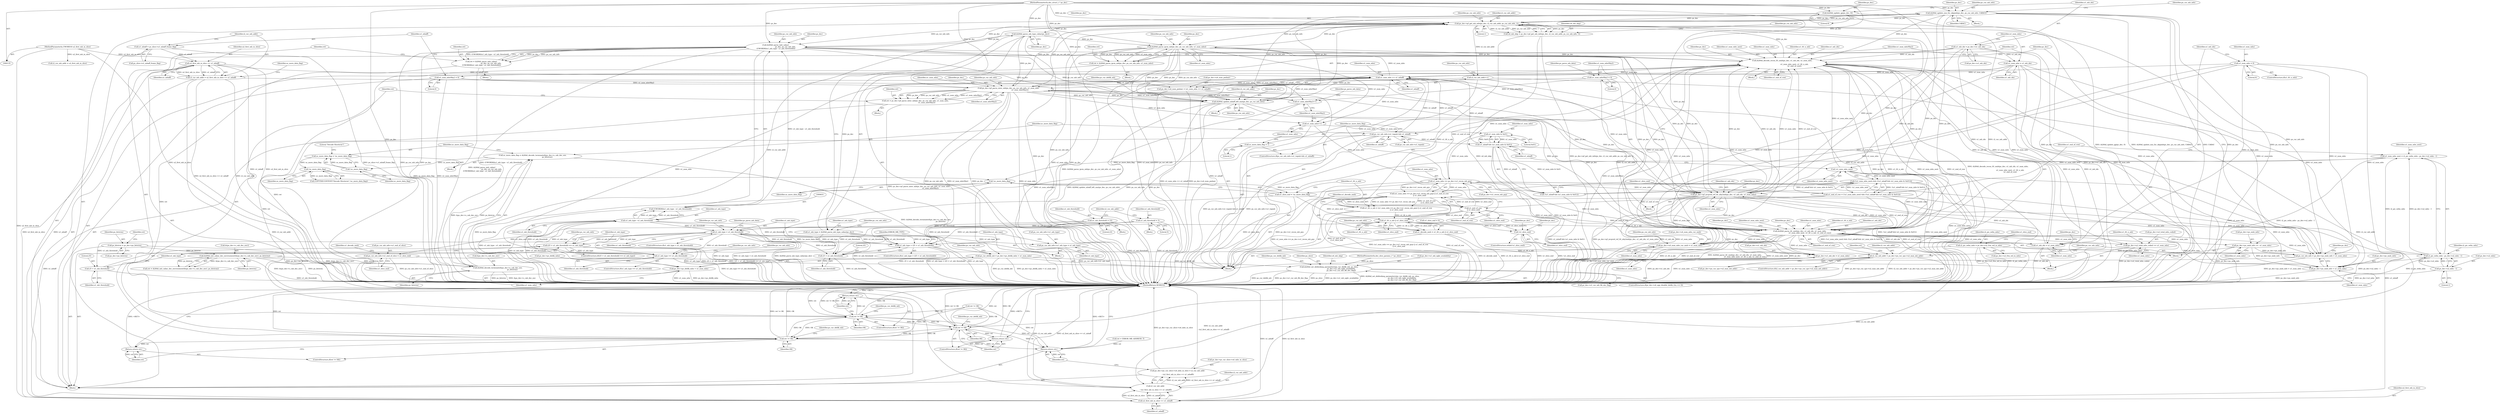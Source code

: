 digraph "0_Android_4a524d3a8ae9aa20c36430008e6bd429443f8f1d_2@API" {
"1000476" [label="(Call,ih264d_update_nnz_for_skipmb(ps_dec, ps_cur_mb_info, CABAC))"];
"1000367" [label="(Call,ps_dec->pf_get_mb_info(ps_dec, i2_cur_mb_addr, ps_cur_mb_info, 1))"];
"1000784" [label="(Call,ih264d_decode_recon_tfr_nmb(ps_dec, u1_mb_idx, u1_num_mbs,\n\n                                             u1_num_mbs_next, u1_tfr_n_mb,\n                                             u1_end_of_row))"];
"1000589" [label="(Call,ih264d_parse_ipcm_mb(ps_dec, ps_cur_mb_info, u1_num_mbs))"];
"1000503" [label="(Call,ih264d_parse_mb_type_cabac(ps_dec))"];
"1000136" [label="(MethodParameterIn,dec_struct_t * ps_dec)"];
"1000340" [label="(Call,u1_num_mbs >> u1_mbaff)"];
"1000238" [label="(Call,u1_num_mbs = u1_mb_idx)"];
"1000233" [label="(Call,u1_mb_idx = ps_dec->u1_mb_idx)"];
"1000742" [label="(Call,ps_dec->pf_mvpred_ref_tfr_nby2mb(ps_dec, u1_mb_idx, u1_num_mbs))"];
"1000627" [label="(Call,ih264d_parse_imb_cabac(\n                                    ps_dec, ps_cur_mb_info,\n (UWORD8)(u1_mb_type - u1_mb_threshold)))"];
"1000630" [label="(Call,(UWORD8)(u1_mb_type - u1_mb_threshold))"];
"1000632" [label="(Call,u1_mb_type - u1_mb_threshold)"];
"1000607" [label="(Call,u1_mb_type == u1_mb_threshold)"];
"1000574" [label="(Call,(25 + u1_mb_threshold) == u1_mb_type)"];
"1000519" [label="(Call,u1_mb_type < u1_mb_threshold)"];
"1000511" [label="(Call,u1_mb_type > (25 + u1_mb_threshold))"];
"1000501" [label="(Call,u1_mb_type = ih264d_parse_mb_type_cabac(ps_dec))"];
"1000217" [label="(Call,u1_mb_threshold = 23)"];
"1000203" [label="(Call,u1_mb_threshold = 5)"];
"1000476" [label="(Call,ih264d_update_nnz_for_skipmb(ps_dec, ps_cur_mb_info, CABAC))"];
"1000656" [label="(Call,ih264d_update_mbaff_left_nnz(ps_dec, ps_cur_mb_info))"];
"1000538" [label="(Call,ps_dec->pf_parse_inter_mb(ps_dec, ps_cur_mb_info, u1_num_mbs,\n                                          u1_num_mbsNby2))"];
"1000746" [label="(Call,u1_num_mbsNby2 = 0)"];
"1000241" [label="(Call,u1_num_mbsNby2 = 0)"];
"1000690" [label="(Call,u1_num_mbsNby2++)"];
"1000801" [label="(Call,u1_mb_idx = u1_num_mbs)"];
"1000798" [label="(Call,u1_num_mbs = 0)"];
"1000770" [label="(Call,ih264d_parse_tfr_nmb(ps_dec, u1_mb_idx, u1_num_mbs,\n                                     u1_num_mbs_next, u1_tfr_n_mb, u1_end_of_row))"];
"1000721" [label="(Call,u1_num_mbs == ps_dec->u1_recon_mb_grp)"];
"1000688" [label="(Call,u1_num_mbs++)"];
"1000711" [label="(Call,u1_num_mbs & 0x01)"];
"1000706" [label="(Call,!u1_num_mbs_next)"];
"1000694" [label="(Call,u1_num_mbs_next = i2_pic_wdin_mbs - ps_dec->u2_mbx - 1)"];
"1000696" [label="(Call,i2_pic_wdin_mbs - ps_dec->u2_mbx - 1)"];
"1000149" [label="(Call,i2_pic_wdin_mbs = ps_dec->u2_frm_wd_in_mbs)"];
"1000698" [label="(Call,ps_dec->u2_mbx - 1)"];
"1000731" [label="(Call,u1_tfr_n_mb || u1_slice_end)"];
"1000718" [label="(Call,u1_tfr_n_mb = (u1_num_mbs == ps_dec->u1_recon_mb_grp) || u1_end_of_row\n || u1_slice_end)"];
"1000720" [label="(Call,(u1_num_mbs == ps_dec->u1_recon_mb_grp) || u1_end_of_row\n || u1_slice_end)"];
"1000726" [label="(Call,u1_end_of_row\n || u1_slice_end)"];
"1000703" [label="(Call,u1_end_of_row = (!u1_num_mbs_next) && (!(u1_mbaff && (u1_num_mbs & 0x01))))"];
"1000705" [label="(Call,(!u1_num_mbs_next) && (!(u1_mbaff && (u1_num_mbs & 0x01))))"];
"1000708" [label="(Call,!(u1_mbaff && (u1_num_mbs & 0x01)))"];
"1000709" [label="(Call,u1_mbaff && (u1_num_mbs & 0x01))"];
"1000662" [label="(Call,ps_cur_mb_info->u1_topmb && u1_mbaff)"];
"1000714" [label="(Call,u1_slice_end = !uc_more_data_flag)"];
"1000716" [label="(Call,!uc_more_data_flag)"];
"1000667" [label="(Call,uc_more_data_flag = 1)"];
"1000686" [label="(Call,!uc_more_data_flag)"];
"1000680" [label="(Call,uc_more_data_flag = !uc_more_data_flag)"];
"1000682" [label="(Call,!uc_more_data_flag)"];
"1000672" [label="(Call,uc_more_data_flag = ih264d_decode_terminate(&ps_dec->s_cab_dec_env,\n                                                      ps_bitstrm))"];
"1000674" [label="(Call,ih264d_decode_terminate(&ps_dec->s_cab_dec_env,\n                                                      ps_bitstrm))"];
"1000276" [label="(Call,ih264d_init_cabac_dec_envirnoment(&(ps_dec->s_cab_dec_env), ps_bitstrm))"];
"1000178" [label="(Call,ps_bitstrm = ps_dec->ps_bitstrm)"];
"1000251" [label="(Call,u2_first_mb_in_slice << u1_mbaff)"];
"1000138" [label="(MethodParameterIn,UWORD16 u2_first_mb_in_slice)"];
"1000244" [label="(Call,u1_mbaff = ps_slice->u1_mbaff_frame_flag)"];
"1000230" [label="(Call,ih264d_update_qp(ps_dec, 0))"];
"1000307" [label="(Call,i2_cur_mb_addr > ps_dec->ps_cur_sps->u2_max_mb_addr)"];
"1000659" [label="(Call,i2_cur_mb_addr++)"];
"1000249" [label="(Call,i2_cur_mb_addr = u2_first_mb_in_slice << u1_mbaff)"];
"1000319" [label="(Call,ps_cur_mb_info = ps_dec->ps_nmb_info + u1_num_mbs)"];
"1000777" [label="(Call,ps_dec->ps_nmb_info +=  u1_num_mbs)"];
"1000365" [label="(Call,u4_mb_skip = ps_dec->pf_get_mb_info(ps_dec, i2_cur_mb_addr, ps_cur_mb_info, 1))"];
"1000321" [label="(Call,ps_dec->ps_nmb_info + u1_num_mbs)"];
"1000326" [label="(Call,ps_dec->u4_num_mbs_cur_nmb = u1_num_mbs)"];
"1000336" [label="(Call,ps_dec->u4_num_pmbair = (u1_num_mbs >> u1_mbaff))"];
"1000343" [label="(Call,ps_cur_deblk_mb = ps_dec->ps_deblk_mbn + u1_num_mbs)"];
"1000390" [label="(Call,ih264d_set_deblocking_parameters(ps_cur_deblk_mb, ps_slice,\n                                             ps_dec->u1_mb_ngbr_availablity,\n                                             ps_dec->u1_cur_mb_fld_dec_flag))"];
"1000345" [label="(Call,ps_dec->ps_deblk_mbn + u1_num_mbs)"];
"1000536" [label="(Call,ret = ps_dec->pf_parse_inter_mb(ps_dec, ps_cur_mb_info, u1_num_mbs,\n                                          u1_num_mbsNby2))"];
"1000544" [label="(Call,ret != OK)"];
"1000547" [label="(Return,return ret;)"];
"1000594" [label="(Call,ret != OK)"];
"1000597" [label="(Return,return ret;)"];
"1000636" [label="(Call,ret != OK)"];
"1000639" [label="(Return,return ret;)"];
"1000825" [label="(Return,return ret;)"];
"1000294" [label="(Call,!u1_slice_end)"];
"1000729" [label="(Call,u1_decode_nmb = u1_tfr_n_mb || u1_slice_end)"];
"1000734" [label="(Call,ps_cur_mb_info->u1_end_of_slice = u1_slice_end)"];
"1000791" [label="(Call,ps_dec->u2_total_mbs_coded += u1_num_mbs)"];
"1000804" [label="(Call,ps_dec->u1_mb_idx = u1_num_mbs)"];
"1000822" [label="(Call,u2_first_mb_in_slice << u1_mbaff)"];
"1000820" [label="(Call,i2_cur_mb_addr\n\n - (u2_first_mb_in_slice << u1_mbaff))"];
"1000814" [label="(Call,ps_dec->ps_cur_slice->u4_mbs_in_slice = i2_cur_mb_addr\n\n - (u2_first_mb_in_slice << u1_mbaff))"];
"1000587" [label="(Call,ret = ih264d_parse_ipcm_mb(ps_dec, ps_cur_mb_info, u1_num_mbs))"];
"1000505" [label="(Call,ps_cur_mb_info->u1_mb_type = u1_mb_type)"];
"1000513" [label="(Call,25 + u1_mb_threshold)"];
"1000625" [label="(Call,ret = ih264d_parse_imb_cabac(\n                                    ps_dec, ps_cur_mb_info,\n (UWORD8)(u1_mb_type - u1_mb_threshold)))"];
"1000575" [label="(Call,25 + u1_mb_threshold)"];
"1000779" [label="(Identifier,ps_dec)"];
"1000742" [label="(Call,ps_dec->pf_mvpred_ref_tfr_nby2mb(ps_dec, u1_mb_idx, u1_num_mbs))"];
"1000693" [label="(Identifier,ps_parse_mb_data)"];
"1000629" [label="(Identifier,ps_cur_mb_info)"];
"1000309" [label="(Call,ps_dec->ps_cur_sps->u2_max_mb_addr)"];
"1000681" [label="(Identifier,uc_more_data_flag)"];
"1000369" [label="(Identifier,i2_cur_mb_addr)"];
"1000255" [label="(Identifier,uc_more_data_flag)"];
"1000541" [label="(Identifier,u1_num_mbs)"];
"1000322" [label="(Call,ps_dec->ps_nmb_info)"];
"1000705" [label="(Call,(!u1_num_mbs_next) && (!(u1_mbaff && (u1_num_mbs & 0x01))))"];
"1000546" [label="(Identifier,OK)"];
"1000307" [label="(Call,i2_cur_mb_addr > ps_dec->ps_cur_sps->u2_max_mb_addr)"];
"1000277" [label="(Call,&(ps_dec->s_cab_dec_env))"];
"1000178" [label="(Call,ps_bitstrm = ps_dec->ps_bitstrm)"];
"1000246" [label="(Call,ps_slice->u1_mbaff_frame_flag)"];
"1000539" [label="(Identifier,ps_dec)"];
"1000346" [label="(Call,ps_dec->ps_deblk_mbn)"];
"1000697" [label="(Identifier,i2_pic_wdin_mbs)"];
"1000732" [label="(Identifier,u1_tfr_n_mb)"];
"1000595" [label="(Identifier,ret)"];
"1000728" [label="(Identifier,u1_slice_end)"];
"1000506" [label="(Call,ps_cur_mb_info->u1_mb_type)"];
"1000801" [label="(Call,u1_mb_idx = u1_num_mbs)"];
"1000156" [label="(Identifier,u1_slice_end)"];
"1000326" [label="(Call,ps_dec->u4_num_mbs_cur_nmb = u1_num_mbs)"];
"1000515" [label="(Identifier,u1_mb_threshold)"];
"1000806" [label="(Identifier,ps_dec)"];
"1000709" [label="(Call,u1_mbaff && (u1_num_mbs & 0x01))"];
"1000151" [label="(Call,ps_dec->u2_frm_wd_in_mbs)"];
"1000239" [label="(Identifier,u1_num_mbs)"];
"1000252" [label="(Identifier,u2_first_mb_in_slice)"];
"1000596" [label="(Identifier,OK)"];
"1000503" [label="(Call,ih264d_parse_mb_type_cabac(ps_dec))"];
"1000745" [label="(Identifier,u1_num_mbs)"];
"1000740" [label="(Identifier,u1_decode_nmb)"];
"1000711" [label="(Call,u1_num_mbs & 0x01)"];
"1000371" [label="(Literal,1)"];
"1000583" [label="(Identifier,ps_cur_mb_info)"];
"1000217" [label="(Call,u1_mb_threshold = 23)"];
"1000689" [label="(Identifier,u1_num_mbs)"];
"1000511" [label="(Call,u1_mb_type > (25 + u1_mb_threshold))"];
"1000702" [label="(Literal,1)"];
"1000139" [label="(Block,)"];
"1000343" [label="(Call,ps_cur_deblk_mb = ps_dec->ps_deblk_mbn + u1_num_mbs)"];
"1000714" [label="(Call,u1_slice_end = !uc_more_data_flag)"];
"1000368" [label="(Identifier,ps_dec)"];
"1000306" [label="(ControlStructure,if(i2_cur_mb_addr > ps_dec->ps_cur_sps->u2_max_mb_addr))"];
"1000774" [label="(Identifier,u1_num_mbs_next)"];
"1000367" [label="(Call,ps_dec->pf_get_mb_info(ps_dec, i2_cur_mb_addr, ps_cur_mb_info, 1))"];
"1000726" [label="(Call,u1_end_of_row\n || u1_slice_end)"];
"1000220" [label="(Call,i2_cur_mb_addr = u2_first_mb_in_slice)"];
"1000576" [label="(Literal,25)"];
"1000341" [label="(Identifier,u1_num_mbs)"];
"1000625" [label="(Call,ret = ih264d_parse_imb_cabac(\n                                    ps_dec, ps_cur_mb_info,\n (UWORD8)(u1_mb_type - u1_mb_threshold)))"];
"1000655" [label="(Block,)"];
"1000274" [label="(Call,ret = ih264d_init_cabac_dec_envirnoment(&(ps_dec->s_cab_dec_env), ps_bitstrm))"];
"1000746" [label="(Call,u1_num_mbsNby2 = 0)"];
"1000296" [label="(Block,)"];
"1000336" [label="(Call,ps_dec->u4_num_pmbair = (u1_num_mbs >> u1_mbaff))"];
"1000243" [label="(Literal,0)"];
"1000249" [label="(Call,i2_cur_mb_addr = u2_first_mb_in_slice << u1_mbaff)"];
"1000778" [label="(Call,ps_dec->ps_nmb_info)"];
"1000707" [label="(Identifier,u1_num_mbs_next)"];
"1000391" [label="(Identifier,ps_cur_deblk_mb)"];
"1000392" [label="(Identifier,ps_slice)"];
"1000295" [label="(Identifier,u1_slice_end)"];
"1000723" [label="(Call,ps_dec->u1_recon_mb_grp)"];
"1000710" [label="(Identifier,u1_mbaff)"];
"1000735" [label="(Call,ps_cur_mb_info->u1_end_of_slice)"];
"1000636" [label="(Call,ret != OK)"];
"1000685" [label="(Literal,\"Decode Sliceterm\")"];
"1000512" [label="(Identifier,u1_mb_type)"];
"1000632" [label="(Call,u1_mb_type - u1_mb_threshold)"];
"1000400" [label="(Identifier,u4_mb_skip)"];
"1000526" [label="(Identifier,ps_cur_mb_info)"];
"1000384" [label="(ControlStructure,if(ps_dec->u4_app_disable_deblk_frm == 0))"];
"1000718" [label="(Call,u1_tfr_n_mb = (u1_num_mbs == ps_dec->u1_recon_mb_grp) || u1_end_of_row\n || u1_slice_end)"];
"1000785" [label="(Identifier,ps_dec)"];
"1000483" [label="(Identifier,ps_cur_mb_info)"];
"1000477" [label="(Identifier,ps_dec)"];
"1000628" [label="(Identifier,ps_dec)"];
"1000748" [label="(Literal,0)"];
"1000281" [label="(Identifier,ps_bitstrm)"];
"1000666" [label="(Identifier,u1_mbaff)"];
"1000522" [label="(Block,)"];
"1000657" [label="(Identifier,ps_dec)"];
"1000706" [label="(Call,!u1_num_mbs_next)"];
"1000771" [label="(Identifier,ps_dec)"];
"1000240" [label="(Identifier,u1_mb_idx)"];
"1000664" [label="(Identifier,ps_cur_mb_info)"];
"1000478" [label="(Identifier,ps_cur_mb_info)"];
"1000235" [label="(Call,ps_dec->u1_mb_idx)"];
"1000316" [label="(Identifier,ret)"];
"1000518" [label="(ControlStructure,if(u1_mb_type < u1_mb_threshold))"];
"1000536" [label="(Call,ret = ps_dec->pf_parse_inter_mb(ps_dec, ps_cur_mb_info, u1_num_mbs,\n                                          u1_num_mbsNby2))"];
"1000598" [label="(Identifier,ret)"];
"1000694" [label="(Call,u1_num_mbs_next = i2_pic_wdin_mbs - ps_dec->u2_mbx - 1)"];
"1000579" [label="(Block,)"];
"1000519" [label="(Call,u1_mb_type < u1_mb_threshold)"];
"1000231" [label="(Identifier,ps_dec)"];
"1000597" [label="(Return,return ret;)"];
"1000502" [label="(Identifier,u1_mb_type)"];
"1000547" [label="(Return,return ret;)"];
"1000520" [label="(Identifier,u1_mb_type)"];
"1000783" [label="(Block,)"];
"1000137" [label="(MethodParameterIn,dec_slice_params_t * ps_slice)"];
"1000230" [label="(Call,ih264d_update_qp(ps_dec, 0))"];
"1000729" [label="(Call,u1_decode_nmb = u1_tfr_n_mb || u1_slice_end)"];
"1000390" [label="(Call,ih264d_set_deblocking_parameters(ps_cur_deblk_mb, ps_slice,\n                                             ps_dec->u1_mb_ngbr_availablity,\n                                             ps_dec->u1_cur_mb_fld_dec_flag))"];
"1000587" [label="(Call,ret = ih264d_parse_ipcm_mb(ps_dec, ps_cur_mb_info, u1_num_mbs))"];
"1000396" [label="(Call,ps_dec->u1_cur_mb_fld_dec_flag)"];
"1000784" [label="(Call,ih264d_decode_recon_tfr_nmb(ps_dec, u1_mb_idx, u1_num_mbs,\n\n                                             u1_num_mbs_next, u1_tfr_n_mb,\n                                             u1_end_of_row))"];
"1000393" [label="(Call,ps_dec->u1_mb_ngbr_availablity)"];
"1000821" [label="(Identifier,i2_cur_mb_addr)"];
"1000366" [label="(Identifier,u4_mb_skip)"];
"1000811" [label="(Identifier,ps_dec)"];
"1000588" [label="(Identifier,ret)"];
"1000613" [label="(Identifier,ps_cur_mb_info)"];
"1000690" [label="(Call,u1_num_mbsNby2++)"];
"1000769" [label="(Block,)"];
"1000696" [label="(Call,i2_pic_wdin_mbs - ps_dec->u2_mbx - 1)"];
"1000276" [label="(Call,ih264d_init_cabac_dec_envirnoment(&(ps_dec->s_cab_dec_env), ps_bitstrm))"];
"1000699" [label="(Call,ps_dec->u2_mbx)"];
"1000716" [label="(Call,!uc_more_data_flag)"];
"1000764" [label="(Block,)"];
"1000773" [label="(Identifier,u1_num_mbs)"];
"1000777" [label="(Call,ps_dec->ps_nmb_info +=  u1_num_mbs)"];
"1000573" [label="(ControlStructure,if((25 + u1_mb_threshold) == u1_mb_type))"];
"1000796" [label="(ControlStructure,if(u1_tfr_n_mb))"];
"1000344" [label="(Identifier,ps_cur_deblk_mb)"];
"1000479" [label="(Identifier,CABAC)"];
"1000589" [label="(Call,ih264d_parse_ipcm_mb(ps_dec, ps_cur_mb_info, u1_num_mbs))"];
"1000736" [label="(Identifier,ps_cur_mb_info)"];
"1000814" [label="(Call,ps_dec->ps_cur_slice->u4_mbs_in_slice = i2_cur_mb_addr\n\n - (u2_first_mb_in_slice << u1_mbaff))"];
"1000808" [label="(Identifier,u1_num_mbs)"];
"1000501" [label="(Call,u1_mb_type = ih264d_parse_mb_type_cabac(ps_dec))"];
"1000577" [label="(Identifier,u1_mb_threshold)"];
"1000315" [label="(Call,ret = ERROR_MB_ADDRESS_T)"];
"1000218" [label="(Identifier,u1_mb_threshold)"];
"1000731" [label="(Call,u1_tfr_n_mb || u1_slice_end)"];
"1000791" [label="(Call,ps_dec->u2_total_mbs_coded += u1_num_mbs)"];
"1000221" [label="(Identifier,i2_cur_mb_addr)"];
"1000826" [label="(Identifier,ret)"];
"1000185" [label="(Identifier,ret)"];
"1000805" [label="(Call,ps_dec->u1_mb_idx)"];
"1000658" [label="(Identifier,ps_cur_mb_info)"];
"1000708" [label="(Call,!(u1_mbaff && (u1_num_mbs & 0x01)))"];
"1000691" [label="(Identifier,u1_num_mbsNby2)"];
"1000630" [label="(Call,(UWORD8)(u1_mb_type - u1_mb_threshold))"];
"1000790" [label="(Identifier,u1_end_of_row)"];
"1000803" [label="(Identifier,u1_num_mbs)"];
"1000820" [label="(Call,i2_cur_mb_addr\n\n - (u2_first_mb_in_slice << u1_mbaff))"];
"1000548" [label="(Identifier,ret)"];
"1000638" [label="(Identifier,OK)"];
"1000733" [label="(Identifier,u1_slice_end)"];
"1000544" [label="(Call,ret != OK)"];
"1000500" [label="(Block,)"];
"1000668" [label="(Identifier,uc_more_data_flag)"];
"1000205" [label="(Literal,5)"];
"1000193" [label="(Block,)"];
"1000593" [label="(ControlStructure,if(ret != OK))"];
"1000637" [label="(Identifier,ret)"];
"1000591" [label="(Identifier,ps_cur_mb_info)"];
"1000639" [label="(Return,return ret;)"];
"1000574" [label="(Call,(25 + u1_mb_threshold) == u1_mb_type)"];
"1000319" [label="(Call,ps_cur_mb_info = ps_dec->ps_nmb_info + u1_num_mbs)"];
"1000640" [label="(Identifier,ret)"];
"1000540" [label="(Identifier,ps_cur_mb_info)"];
"1000537" [label="(Identifier,ret)"];
"1000795" [label="(Identifier,u1_num_mbs)"];
"1000507" [label="(Identifier,ps_cur_mb_info)"];
"1000219" [label="(Literal,23)"];
"1000734" [label="(Call,ps_cur_mb_info->u1_end_of_slice = u1_slice_end)"];
"1000327" [label="(Call,ps_dec->u4_num_mbs_cur_nmb)"];
"1000609" [label="(Identifier,u1_mb_threshold)"];
"1000660" [label="(Identifier,i2_cur_mb_addr)"];
"1000802" [label="(Identifier,u1_mb_idx)"];
"1000747" [label="(Identifier,u1_num_mbsNby2)"];
"1000669" [label="(Literal,1)"];
"1000149" [label="(Call,i2_pic_wdin_mbs = ps_dec->u2_frm_wd_in_mbs)"];
"1000138" [label="(MethodParameterIn,UWORD16 u2_first_mb_in_slice)"];
"1000606" [label="(ControlStructure,if(u1_mb_type == u1_mb_threshold))"];
"1000155" [label="(Call,u1_slice_end = 0)"];
"1000505" [label="(Call,ps_cur_mb_info->u1_mb_type = u1_mb_type)"];
"1000824" [label="(Identifier,u1_mbaff)"];
"1000720" [label="(Call,(u1_num_mbs == ps_dec->u1_recon_mb_grp) || u1_end_of_row\n || u1_slice_end)"];
"1000825" [label="(Return,return ret;)"];
"1000514" [label="(Literal,25)"];
"1000799" [label="(Identifier,u1_num_mbs)"];
"1000241" [label="(Call,u1_num_mbsNby2 = 0)"];
"1000712" [label="(Identifier,u1_num_mbs)"];
"1000476" [label="(Call,ih264d_update_nnz_for_skipmb(ps_dec, ps_cur_mb_info, CABAC))"];
"1000793" [label="(Identifier,ps_dec)"];
"1000695" [label="(Identifier,u1_num_mbs_next)"];
"1000788" [label="(Identifier,u1_num_mbs_next)"];
"1000233" [label="(Call,u1_mb_idx = ps_dec->u1_mb_idx)"];
"1000800" [label="(Literal,0)"];
"1000684" [label="(Call,COPYTHECONTEXT(\"Decode Sliceterm\",!uc_more_data_flag))"];
"1000721" [label="(Call,u1_num_mbs == ps_dec->u1_recon_mb_grp)"];
"1000253" [label="(Identifier,u1_mbaff)"];
"1000674" [label="(Call,ih264d_decode_terminate(&ps_dec->s_cab_dec_env,\n                                                      ps_bitstrm))"];
"1000250" [label="(Identifier,i2_cur_mb_addr)"];
"1000633" [label="(Identifier,u1_mb_type)"];
"1000704" [label="(Identifier,u1_end_of_row)"];
"1000659" [label="(Call,i2_cur_mb_addr++)"];
"1000517" [label="(Identifier,ERROR_MB_TYPE)"];
"1000245" [label="(Identifier,u1_mbaff)"];
"1000675" [label="(Call,&ps_dec->s_cab_dec_env)"];
"1000607" [label="(Call,u1_mb_type == u1_mb_threshold)"];
"1000673" [label="(Identifier,uc_more_data_flag)"];
"1000538" [label="(Call,ps_dec->pf_parse_inter_mb(ps_dec, ps_cur_mb_info, u1_num_mbs,\n                                          u1_num_mbsNby2))"];
"1000308" [label="(Identifier,i2_cur_mb_addr)"];
"1000822" [label="(Call,u2_first_mb_in_slice << u1_mbaff)"];
"1000328" [label="(Identifier,ps_dec)"];
"1000667" [label="(Call,uc_more_data_flag = 1)"];
"1000601" [label="(Identifier,ps_cur_deblk_mb)"];
"1000823" [label="(Identifier,u2_first_mb_in_slice)"];
"1000330" [label="(Identifier,u1_num_mbs)"];
"1000792" [label="(Call,ps_dec->u2_total_mbs_coded)"];
"1000627" [label="(Call,ih264d_parse_imb_cabac(\n                                    ps_dec, ps_cur_mb_info,\n (UWORD8)(u1_mb_type - u1_mb_threshold)))"];
"1000232" [label="(Literal,0)"];
"1000352" [label="(Identifier,ps_cur_mb_info)"];
"1000294" [label="(Call,!u1_slice_end)"];
"1000686" [label="(Call,!uc_more_data_flag)"];
"1000787" [label="(Identifier,u1_num_mbs)"];
"1000688" [label="(Call,u1_num_mbs++)"];
"1000698" [label="(Call,ps_dec->u2_mbx - 1)"];
"1000717" [label="(Identifier,uc_more_data_flag)"];
"1000744" [label="(Identifier,u1_mb_idx)"];
"1000815" [label="(Call,ps_dec->ps_cur_slice->u4_mbs_in_slice)"];
"1000349" [label="(Identifier,u1_num_mbs)"];
"1000592" [label="(Identifier,u1_num_mbs)"];
"1000789" [label="(Identifier,u1_tfr_n_mb)"];
"1000722" [label="(Identifier,u1_num_mbs)"];
"1000727" [label="(Identifier,u1_end_of_row)"];
"1000325" [label="(Identifier,u1_num_mbs)"];
"1000661" [label="(ControlStructure,if(ps_cur_mb_info->u1_topmb && u1_mbaff))"];
"1000827" [label="(MethodReturn,WORD32)"];
"1000683" [label="(Identifier,uc_more_data_flag)"];
"1000770" [label="(Call,ih264d_parse_tfr_nmb(ps_dec, u1_mb_idx, u1_num_mbs,\n                                     u1_num_mbs_next, u1_tfr_n_mb, u1_end_of_row))"];
"1000662" [label="(Call,ps_cur_mb_info->u1_topmb && u1_mbaff)"];
"1000738" [label="(Identifier,u1_slice_end)"];
"1000605" [label="(Block,)"];
"1000504" [label="(Identifier,ps_dec)"];
"1000776" [label="(Identifier,u1_end_of_row)"];
"1000775" [label="(Identifier,u1_tfr_n_mb)"];
"1000751" [label="(Identifier,ps_parse_mb_data)"];
"1000713" [label="(Literal,0x01)"];
"1000401" [label="(Block,)"];
"1000679" [label="(Identifier,ps_bitstrm)"];
"1000543" [label="(ControlStructure,if(ret != OK))"];
"1000551" [label="(Identifier,ps_cur_deblk_mb)"];
"1000682" [label="(Call,!uc_more_data_flag)"];
"1000333" [label="(Identifier,ps_cur_mb_info)"];
"1000743" [label="(Identifier,ps_dec)"];
"1000565" [label="(Identifier,ps_parse_mb_data)"];
"1000234" [label="(Identifier,u1_mb_idx)"];
"1000786" [label="(Identifier,u1_mb_idx)"];
"1000621" [label="(Identifier,ps_cur_mb_info)"];
"1000150" [label="(Identifier,i2_pic_wdin_mbs)"];
"1000797" [label="(Identifier,u1_tfr_n_mb)"];
"1000578" [label="(Identifier,u1_mb_type)"];
"1000663" [label="(Call,ps_cur_mb_info->u1_topmb)"];
"1000590" [label="(Identifier,ps_dec)"];
"1000370" [label="(Identifier,ps_cur_mb_info)"];
"1000238" [label="(Call,u1_num_mbs = u1_mb_idx)"];
"1000179" [label="(Identifier,ps_bitstrm)"];
"1000680" [label="(Call,uc_more_data_flag = !uc_more_data_flag)"];
"1000656" [label="(Call,ih264d_update_mbaff_left_nnz(ps_dec, ps_cur_mb_info))"];
"1000340" [label="(Call,u1_num_mbs >> u1_mbaff)"];
"1000509" [label="(Identifier,u1_mb_type)"];
"1000608" [label="(Identifier,u1_mb_type)"];
"1000798" [label="(Call,u1_num_mbs = 0)"];
"1000513" [label="(Call,25 + u1_mb_threshold)"];
"1000251" [label="(Call,u2_first_mb_in_slice << u1_mbaff)"];
"1000575" [label="(Call,25 + u1_mb_threshold)"];
"1000542" [label="(Identifier,u1_num_mbsNby2)"];
"1000715" [label="(Identifier,u1_slice_end)"];
"1000242" [label="(Identifier,u1_num_mbsNby2)"];
"1000703" [label="(Call,u1_end_of_row = (!u1_num_mbs_next) && (!(u1_mbaff && (u1_num_mbs & 0x01))))"];
"1000687" [label="(Identifier,uc_more_data_flag)"];
"1000283" [label="(Call,ret != OK)"];
"1000634" [label="(Identifier,u1_mb_threshold)"];
"1000635" [label="(ControlStructure,if(ret != OK))"];
"1000741" [label="(Block,)"];
"1000521" [label="(Identifier,u1_mb_threshold)"];
"1000301" [label="(Identifier,ps_dec)"];
"1000337" [label="(Call,ps_dec->u4_num_pmbair)"];
"1000781" [label="(Identifier,u1_num_mbs)"];
"1000244" [label="(Call,u1_mbaff = ps_slice->u1_mbaff_frame_flag)"];
"1000643" [label="(Identifier,ps_cur_deblk_mb)"];
"1000136" [label="(MethodParameterIn,dec_struct_t * ps_dec)"];
"1000594" [label="(Call,ret != OK)"];
"1000804" [label="(Call,ps_dec->u1_mb_idx = u1_num_mbs)"];
"1000345" [label="(Call,ps_dec->ps_deblk_mbn + u1_num_mbs)"];
"1000180" [label="(Call,ps_dec->ps_bitstrm)"];
"1000320" [label="(Identifier,ps_cur_mb_info)"];
"1000321" [label="(Call,ps_dec->ps_nmb_info + u1_num_mbs)"];
"1000671" [label="(Block,)"];
"1000730" [label="(Identifier,u1_decode_nmb)"];
"1000719" [label="(Identifier,u1_tfr_n_mb)"];
"1000510" [label="(ControlStructure,if(u1_mb_type > (25 + u1_mb_threshold)))"];
"1000207" [label="(Block,)"];
"1000772" [label="(Identifier,u1_mb_idx)"];
"1000545" [label="(Identifier,ret)"];
"1000626" [label="(Identifier,ret)"];
"1000203" [label="(Call,u1_mb_threshold = 5)"];
"1000204" [label="(Identifier,u1_mb_threshold)"];
"1000365" [label="(Call,u4_mb_skip = ps_dec->pf_get_mb_info(ps_dec, i2_cur_mb_addr, ps_cur_mb_info, 1))"];
"1000293" [label="(ControlStructure,while(!u1_slice_end))"];
"1000342" [label="(Identifier,u1_mbaff)"];
"1000374" [label="(Identifier,ps_cur_mb_info)"];
"1000672" [label="(Call,uc_more_data_flag = ih264d_decode_terminate(&ps_dec->s_cab_dec_env,\n                                                      ps_bitstrm))"];
"1000476" -> "1000401"  [label="AST: "];
"1000476" -> "1000479"  [label="CFG: "];
"1000477" -> "1000476"  [label="AST: "];
"1000478" -> "1000476"  [label="AST: "];
"1000479" -> "1000476"  [label="AST: "];
"1000483" -> "1000476"  [label="CFG: "];
"1000476" -> "1000827"  [label="DDG: ih264d_update_nnz_for_skipmb(ps_dec, ps_cur_mb_info, CABAC)"];
"1000476" -> "1000827"  [label="DDG: CABAC"];
"1000476" -> "1000827"  [label="DDG: ps_dec"];
"1000476" -> "1000827"  [label="DDG: ps_cur_mb_info"];
"1000476" -> "1000367"  [label="DDG: ps_dec"];
"1000367" -> "1000476"  [label="DDG: ps_dec"];
"1000367" -> "1000476"  [label="DDG: ps_cur_mb_info"];
"1000136" -> "1000476"  [label="DDG: ps_dec"];
"1000476" -> "1000656"  [label="DDG: ps_dec"];
"1000476" -> "1000656"  [label="DDG: ps_cur_mb_info"];
"1000476" -> "1000742"  [label="DDG: ps_dec"];
"1000476" -> "1000770"  [label="DDG: ps_dec"];
"1000476" -> "1000784"  [label="DDG: ps_dec"];
"1000367" -> "1000365"  [label="AST: "];
"1000367" -> "1000371"  [label="CFG: "];
"1000368" -> "1000367"  [label="AST: "];
"1000369" -> "1000367"  [label="AST: "];
"1000370" -> "1000367"  [label="AST: "];
"1000371" -> "1000367"  [label="AST: "];
"1000365" -> "1000367"  [label="CFG: "];
"1000367" -> "1000827"  [label="DDG: i2_cur_mb_addr"];
"1000367" -> "1000827"  [label="DDG: ps_cur_mb_info"];
"1000367" -> "1000365"  [label="DDG: ps_dec"];
"1000367" -> "1000365"  [label="DDG: i2_cur_mb_addr"];
"1000367" -> "1000365"  [label="DDG: ps_cur_mb_info"];
"1000367" -> "1000365"  [label="DDG: 1"];
"1000784" -> "1000367"  [label="DDG: ps_dec"];
"1000589" -> "1000367"  [label="DDG: ps_dec"];
"1000627" -> "1000367"  [label="DDG: ps_dec"];
"1000230" -> "1000367"  [label="DDG: ps_dec"];
"1000742" -> "1000367"  [label="DDG: ps_dec"];
"1000770" -> "1000367"  [label="DDG: ps_dec"];
"1000656" -> "1000367"  [label="DDG: ps_dec"];
"1000538" -> "1000367"  [label="DDG: ps_dec"];
"1000136" -> "1000367"  [label="DDG: ps_dec"];
"1000307" -> "1000367"  [label="DDG: i2_cur_mb_addr"];
"1000319" -> "1000367"  [label="DDG: ps_cur_mb_info"];
"1000367" -> "1000503"  [label="DDG: ps_dec"];
"1000367" -> "1000538"  [label="DDG: ps_cur_mb_info"];
"1000367" -> "1000589"  [label="DDG: ps_cur_mb_info"];
"1000367" -> "1000627"  [label="DDG: ps_cur_mb_info"];
"1000367" -> "1000659"  [label="DDG: i2_cur_mb_addr"];
"1000784" -> "1000783"  [label="AST: "];
"1000784" -> "1000790"  [label="CFG: "];
"1000785" -> "1000784"  [label="AST: "];
"1000786" -> "1000784"  [label="AST: "];
"1000787" -> "1000784"  [label="AST: "];
"1000788" -> "1000784"  [label="AST: "];
"1000789" -> "1000784"  [label="AST: "];
"1000790" -> "1000784"  [label="AST: "];
"1000793" -> "1000784"  [label="CFG: "];
"1000784" -> "1000827"  [label="DDG: ps_dec"];
"1000784" -> "1000827"  [label="DDG: u1_tfr_n_mb"];
"1000784" -> "1000827"  [label="DDG: u1_num_mbs_next"];
"1000784" -> "1000827"  [label="DDG: u1_end_of_row"];
"1000784" -> "1000827"  [label="DDG: ih264d_decode_recon_tfr_nmb(ps_dec, u1_mb_idx, u1_num_mbs,\n\n                                             u1_num_mbs_next, u1_tfr_n_mb,\n                                             u1_end_of_row)"];
"1000784" -> "1000319"  [label="DDG: u1_num_mbs"];
"1000784" -> "1000321"  [label="DDG: u1_num_mbs"];
"1000784" -> "1000326"  [label="DDG: u1_num_mbs"];
"1000784" -> "1000340"  [label="DDG: u1_num_mbs"];
"1000589" -> "1000784"  [label="DDG: ps_dec"];
"1000627" -> "1000784"  [label="DDG: ps_dec"];
"1000742" -> "1000784"  [label="DDG: ps_dec"];
"1000742" -> "1000784"  [label="DDG: u1_mb_idx"];
"1000742" -> "1000784"  [label="DDG: u1_num_mbs"];
"1000656" -> "1000784"  [label="DDG: ps_dec"];
"1000538" -> "1000784"  [label="DDG: ps_dec"];
"1000136" -> "1000784"  [label="DDG: ps_dec"];
"1000801" -> "1000784"  [label="DDG: u1_mb_idx"];
"1000233" -> "1000784"  [label="DDG: u1_mb_idx"];
"1000721" -> "1000784"  [label="DDG: u1_num_mbs"];
"1000706" -> "1000784"  [label="DDG: u1_num_mbs_next"];
"1000731" -> "1000784"  [label="DDG: u1_tfr_n_mb"];
"1000726" -> "1000784"  [label="DDG: u1_end_of_row"];
"1000703" -> "1000784"  [label="DDG: u1_end_of_row"];
"1000784" -> "1000791"  [label="DDG: u1_num_mbs"];
"1000784" -> "1000801"  [label="DDG: u1_num_mbs"];
"1000784" -> "1000804"  [label="DDG: u1_num_mbs"];
"1000589" -> "1000587"  [label="AST: "];
"1000589" -> "1000592"  [label="CFG: "];
"1000590" -> "1000589"  [label="AST: "];
"1000591" -> "1000589"  [label="AST: "];
"1000592" -> "1000589"  [label="AST: "];
"1000587" -> "1000589"  [label="CFG: "];
"1000589" -> "1000827"  [label="DDG: ps_dec"];
"1000589" -> "1000827"  [label="DDG: u1_num_mbs"];
"1000589" -> "1000827"  [label="DDG: ps_cur_mb_info"];
"1000589" -> "1000587"  [label="DDG: ps_dec"];
"1000589" -> "1000587"  [label="DDG: ps_cur_mb_info"];
"1000589" -> "1000587"  [label="DDG: u1_num_mbs"];
"1000503" -> "1000589"  [label="DDG: ps_dec"];
"1000136" -> "1000589"  [label="DDG: ps_dec"];
"1000340" -> "1000589"  [label="DDG: u1_num_mbs"];
"1000589" -> "1000656"  [label="DDG: ps_dec"];
"1000589" -> "1000656"  [label="DDG: ps_cur_mb_info"];
"1000589" -> "1000688"  [label="DDG: u1_num_mbs"];
"1000589" -> "1000742"  [label="DDG: ps_dec"];
"1000589" -> "1000770"  [label="DDG: ps_dec"];
"1000503" -> "1000501"  [label="AST: "];
"1000503" -> "1000504"  [label="CFG: "];
"1000504" -> "1000503"  [label="AST: "];
"1000501" -> "1000503"  [label="CFG: "];
"1000503" -> "1000827"  [label="DDG: ps_dec"];
"1000503" -> "1000501"  [label="DDG: ps_dec"];
"1000136" -> "1000503"  [label="DDG: ps_dec"];
"1000503" -> "1000538"  [label="DDG: ps_dec"];
"1000503" -> "1000627"  [label="DDG: ps_dec"];
"1000136" -> "1000135"  [label="AST: "];
"1000136" -> "1000827"  [label="DDG: ps_dec"];
"1000136" -> "1000230"  [label="DDG: ps_dec"];
"1000136" -> "1000538"  [label="DDG: ps_dec"];
"1000136" -> "1000627"  [label="DDG: ps_dec"];
"1000136" -> "1000656"  [label="DDG: ps_dec"];
"1000136" -> "1000742"  [label="DDG: ps_dec"];
"1000136" -> "1000770"  [label="DDG: ps_dec"];
"1000340" -> "1000336"  [label="AST: "];
"1000340" -> "1000342"  [label="CFG: "];
"1000341" -> "1000340"  [label="AST: "];
"1000342" -> "1000340"  [label="AST: "];
"1000336" -> "1000340"  [label="CFG: "];
"1000340" -> "1000827"  [label="DDG: u1_mbaff"];
"1000340" -> "1000336"  [label="DDG: u1_num_mbs"];
"1000340" -> "1000336"  [label="DDG: u1_mbaff"];
"1000238" -> "1000340"  [label="DDG: u1_num_mbs"];
"1000742" -> "1000340"  [label="DDG: u1_num_mbs"];
"1000721" -> "1000340"  [label="DDG: u1_num_mbs"];
"1000798" -> "1000340"  [label="DDG: u1_num_mbs"];
"1000770" -> "1000340"  [label="DDG: u1_num_mbs"];
"1000251" -> "1000340"  [label="DDG: u1_mbaff"];
"1000709" -> "1000340"  [label="DDG: u1_mbaff"];
"1000662" -> "1000340"  [label="DDG: u1_mbaff"];
"1000340" -> "1000343"  [label="DDG: u1_num_mbs"];
"1000340" -> "1000345"  [label="DDG: u1_num_mbs"];
"1000340" -> "1000538"  [label="DDG: u1_num_mbs"];
"1000340" -> "1000662"  [label="DDG: u1_mbaff"];
"1000340" -> "1000688"  [label="DDG: u1_num_mbs"];
"1000238" -> "1000139"  [label="AST: "];
"1000238" -> "1000240"  [label="CFG: "];
"1000239" -> "1000238"  [label="AST: "];
"1000240" -> "1000238"  [label="AST: "];
"1000242" -> "1000238"  [label="CFG: "];
"1000238" -> "1000827"  [label="DDG: u1_num_mbs"];
"1000238" -> "1000827"  [label="DDG: u1_mb_idx"];
"1000233" -> "1000238"  [label="DDG: u1_mb_idx"];
"1000238" -> "1000319"  [label="DDG: u1_num_mbs"];
"1000238" -> "1000321"  [label="DDG: u1_num_mbs"];
"1000238" -> "1000326"  [label="DDG: u1_num_mbs"];
"1000233" -> "1000139"  [label="AST: "];
"1000233" -> "1000235"  [label="CFG: "];
"1000234" -> "1000233"  [label="AST: "];
"1000235" -> "1000233"  [label="AST: "];
"1000239" -> "1000233"  [label="CFG: "];
"1000233" -> "1000827"  [label="DDG: ps_dec->u1_mb_idx"];
"1000233" -> "1000742"  [label="DDG: u1_mb_idx"];
"1000233" -> "1000770"  [label="DDG: u1_mb_idx"];
"1000742" -> "1000741"  [label="AST: "];
"1000742" -> "1000745"  [label="CFG: "];
"1000743" -> "1000742"  [label="AST: "];
"1000744" -> "1000742"  [label="AST: "];
"1000745" -> "1000742"  [label="AST: "];
"1000747" -> "1000742"  [label="CFG: "];
"1000742" -> "1000827"  [label="DDG: ps_dec->pf_mvpred_ref_tfr_nby2mb(ps_dec, u1_mb_idx, u1_num_mbs)"];
"1000742" -> "1000827"  [label="DDG: u1_mb_idx"];
"1000742" -> "1000827"  [label="DDG: u1_num_mbs"];
"1000742" -> "1000827"  [label="DDG: ps_dec"];
"1000742" -> "1000319"  [label="DDG: u1_num_mbs"];
"1000742" -> "1000321"  [label="DDG: u1_num_mbs"];
"1000742" -> "1000326"  [label="DDG: u1_num_mbs"];
"1000627" -> "1000742"  [label="DDG: ps_dec"];
"1000656" -> "1000742"  [label="DDG: ps_dec"];
"1000538" -> "1000742"  [label="DDG: ps_dec"];
"1000801" -> "1000742"  [label="DDG: u1_mb_idx"];
"1000721" -> "1000742"  [label="DDG: u1_num_mbs"];
"1000742" -> "1000770"  [label="DDG: ps_dec"];
"1000742" -> "1000770"  [label="DDG: u1_mb_idx"];
"1000742" -> "1000770"  [label="DDG: u1_num_mbs"];
"1000627" -> "1000625"  [label="AST: "];
"1000627" -> "1000630"  [label="CFG: "];
"1000628" -> "1000627"  [label="AST: "];
"1000629" -> "1000627"  [label="AST: "];
"1000630" -> "1000627"  [label="AST: "];
"1000625" -> "1000627"  [label="CFG: "];
"1000627" -> "1000827"  [label="DDG: (UWORD8)(u1_mb_type - u1_mb_threshold)"];
"1000627" -> "1000827"  [label="DDG: ps_cur_mb_info"];
"1000627" -> "1000827"  [label="DDG: ps_dec"];
"1000627" -> "1000625"  [label="DDG: ps_dec"];
"1000627" -> "1000625"  [label="DDG: ps_cur_mb_info"];
"1000627" -> "1000625"  [label="DDG: (UWORD8)(u1_mb_type - u1_mb_threshold)"];
"1000630" -> "1000627"  [label="DDG: u1_mb_type - u1_mb_threshold"];
"1000627" -> "1000656"  [label="DDG: ps_dec"];
"1000627" -> "1000656"  [label="DDG: ps_cur_mb_info"];
"1000627" -> "1000770"  [label="DDG: ps_dec"];
"1000630" -> "1000632"  [label="CFG: "];
"1000631" -> "1000630"  [label="AST: "];
"1000632" -> "1000630"  [label="AST: "];
"1000630" -> "1000827"  [label="DDG: u1_mb_type - u1_mb_threshold"];
"1000632" -> "1000630"  [label="DDG: u1_mb_type"];
"1000632" -> "1000630"  [label="DDG: u1_mb_threshold"];
"1000632" -> "1000634"  [label="CFG: "];
"1000633" -> "1000632"  [label="AST: "];
"1000634" -> "1000632"  [label="AST: "];
"1000632" -> "1000827"  [label="DDG: u1_mb_type"];
"1000632" -> "1000827"  [label="DDG: u1_mb_threshold"];
"1000632" -> "1000511"  [label="DDG: u1_mb_threshold"];
"1000632" -> "1000513"  [label="DDG: u1_mb_threshold"];
"1000632" -> "1000519"  [label="DDG: u1_mb_threshold"];
"1000607" -> "1000632"  [label="DDG: u1_mb_type"];
"1000607" -> "1000632"  [label="DDG: u1_mb_threshold"];
"1000607" -> "1000606"  [label="AST: "];
"1000607" -> "1000609"  [label="CFG: "];
"1000608" -> "1000607"  [label="AST: "];
"1000609" -> "1000607"  [label="AST: "];
"1000613" -> "1000607"  [label="CFG: "];
"1000621" -> "1000607"  [label="CFG: "];
"1000607" -> "1000827"  [label="DDG: u1_mb_type == u1_mb_threshold"];
"1000574" -> "1000607"  [label="DDG: u1_mb_type"];
"1000519" -> "1000607"  [label="DDG: u1_mb_threshold"];
"1000574" -> "1000573"  [label="AST: "];
"1000574" -> "1000578"  [label="CFG: "];
"1000575" -> "1000574"  [label="AST: "];
"1000578" -> "1000574"  [label="AST: "];
"1000583" -> "1000574"  [label="CFG: "];
"1000608" -> "1000574"  [label="CFG: "];
"1000574" -> "1000827"  [label="DDG: 25 + u1_mb_threshold"];
"1000574" -> "1000827"  [label="DDG: (25 + u1_mb_threshold) == u1_mb_type"];
"1000574" -> "1000827"  [label="DDG: u1_mb_type"];
"1000519" -> "1000574"  [label="DDG: u1_mb_threshold"];
"1000519" -> "1000574"  [label="DDG: u1_mb_type"];
"1000519" -> "1000518"  [label="AST: "];
"1000519" -> "1000521"  [label="CFG: "];
"1000520" -> "1000519"  [label="AST: "];
"1000521" -> "1000519"  [label="AST: "];
"1000526" -> "1000519"  [label="CFG: "];
"1000565" -> "1000519"  [label="CFG: "];
"1000519" -> "1000827"  [label="DDG: u1_mb_type"];
"1000519" -> "1000827"  [label="DDG: u1_mb_type < u1_mb_threshold"];
"1000519" -> "1000827"  [label="DDG: u1_mb_threshold"];
"1000519" -> "1000511"  [label="DDG: u1_mb_threshold"];
"1000519" -> "1000513"  [label="DDG: u1_mb_threshold"];
"1000511" -> "1000519"  [label="DDG: u1_mb_type"];
"1000217" -> "1000519"  [label="DDG: u1_mb_threshold"];
"1000203" -> "1000519"  [label="DDG: u1_mb_threshold"];
"1000519" -> "1000575"  [label="DDG: u1_mb_threshold"];
"1000511" -> "1000510"  [label="AST: "];
"1000511" -> "1000513"  [label="CFG: "];
"1000512" -> "1000511"  [label="AST: "];
"1000513" -> "1000511"  [label="AST: "];
"1000517" -> "1000511"  [label="CFG: "];
"1000520" -> "1000511"  [label="CFG: "];
"1000511" -> "1000827"  [label="DDG: 25 + u1_mb_threshold"];
"1000511" -> "1000827"  [label="DDG: u1_mb_type > (25 + u1_mb_threshold)"];
"1000511" -> "1000827"  [label="DDG: u1_mb_type"];
"1000501" -> "1000511"  [label="DDG: u1_mb_type"];
"1000217" -> "1000511"  [label="DDG: u1_mb_threshold"];
"1000203" -> "1000511"  [label="DDG: u1_mb_threshold"];
"1000501" -> "1000500"  [label="AST: "];
"1000502" -> "1000501"  [label="AST: "];
"1000507" -> "1000501"  [label="CFG: "];
"1000501" -> "1000827"  [label="DDG: ih264d_parse_mb_type_cabac(ps_dec)"];
"1000501" -> "1000505"  [label="DDG: u1_mb_type"];
"1000217" -> "1000207"  [label="AST: "];
"1000217" -> "1000219"  [label="CFG: "];
"1000218" -> "1000217"  [label="AST: "];
"1000219" -> "1000217"  [label="AST: "];
"1000221" -> "1000217"  [label="CFG: "];
"1000217" -> "1000827"  [label="DDG: u1_mb_threshold"];
"1000217" -> "1000513"  [label="DDG: u1_mb_threshold"];
"1000203" -> "1000193"  [label="AST: "];
"1000203" -> "1000205"  [label="CFG: "];
"1000204" -> "1000203"  [label="AST: "];
"1000205" -> "1000203"  [label="AST: "];
"1000221" -> "1000203"  [label="CFG: "];
"1000203" -> "1000827"  [label="DDG: u1_mb_threshold"];
"1000203" -> "1000513"  [label="DDG: u1_mb_threshold"];
"1000656" -> "1000655"  [label="AST: "];
"1000656" -> "1000658"  [label="CFG: "];
"1000657" -> "1000656"  [label="AST: "];
"1000658" -> "1000656"  [label="AST: "];
"1000660" -> "1000656"  [label="CFG: "];
"1000656" -> "1000827"  [label="DDG: ih264d_update_mbaff_left_nnz(ps_dec, ps_cur_mb_info)"];
"1000656" -> "1000827"  [label="DDG: ps_cur_mb_info"];
"1000656" -> "1000827"  [label="DDG: ps_dec"];
"1000538" -> "1000656"  [label="DDG: ps_dec"];
"1000538" -> "1000656"  [label="DDG: ps_cur_mb_info"];
"1000656" -> "1000770"  [label="DDG: ps_dec"];
"1000538" -> "1000536"  [label="AST: "];
"1000538" -> "1000542"  [label="CFG: "];
"1000539" -> "1000538"  [label="AST: "];
"1000540" -> "1000538"  [label="AST: "];
"1000541" -> "1000538"  [label="AST: "];
"1000542" -> "1000538"  [label="AST: "];
"1000536" -> "1000538"  [label="CFG: "];
"1000538" -> "1000827"  [label="DDG: ps_cur_mb_info"];
"1000538" -> "1000827"  [label="DDG: u1_num_mbsNby2"];
"1000538" -> "1000827"  [label="DDG: ps_dec"];
"1000538" -> "1000827"  [label="DDG: u1_num_mbs"];
"1000538" -> "1000536"  [label="DDG: ps_dec"];
"1000538" -> "1000536"  [label="DDG: ps_cur_mb_info"];
"1000538" -> "1000536"  [label="DDG: u1_num_mbs"];
"1000538" -> "1000536"  [label="DDG: u1_num_mbsNby2"];
"1000746" -> "1000538"  [label="DDG: u1_num_mbsNby2"];
"1000241" -> "1000538"  [label="DDG: u1_num_mbsNby2"];
"1000690" -> "1000538"  [label="DDG: u1_num_mbsNby2"];
"1000538" -> "1000688"  [label="DDG: u1_num_mbs"];
"1000538" -> "1000690"  [label="DDG: u1_num_mbsNby2"];
"1000538" -> "1000770"  [label="DDG: ps_dec"];
"1000746" -> "1000741"  [label="AST: "];
"1000746" -> "1000748"  [label="CFG: "];
"1000747" -> "1000746"  [label="AST: "];
"1000748" -> "1000746"  [label="AST: "];
"1000751" -> "1000746"  [label="CFG: "];
"1000746" -> "1000827"  [label="DDG: u1_num_mbsNby2"];
"1000746" -> "1000690"  [label="DDG: u1_num_mbsNby2"];
"1000241" -> "1000139"  [label="AST: "];
"1000241" -> "1000243"  [label="CFG: "];
"1000242" -> "1000241"  [label="AST: "];
"1000243" -> "1000241"  [label="AST: "];
"1000245" -> "1000241"  [label="CFG: "];
"1000241" -> "1000827"  [label="DDG: u1_num_mbsNby2"];
"1000241" -> "1000690"  [label="DDG: u1_num_mbsNby2"];
"1000690" -> "1000296"  [label="AST: "];
"1000690" -> "1000691"  [label="CFG: "];
"1000691" -> "1000690"  [label="AST: "];
"1000693" -> "1000690"  [label="CFG: "];
"1000690" -> "1000827"  [label="DDG: u1_num_mbsNby2"];
"1000801" -> "1000764"  [label="AST: "];
"1000801" -> "1000803"  [label="CFG: "];
"1000802" -> "1000801"  [label="AST: "];
"1000803" -> "1000801"  [label="AST: "];
"1000806" -> "1000801"  [label="CFG: "];
"1000801" -> "1000827"  [label="DDG: u1_mb_idx"];
"1000801" -> "1000770"  [label="DDG: u1_mb_idx"];
"1000798" -> "1000801"  [label="DDG: u1_num_mbs"];
"1000770" -> "1000801"  [label="DDG: u1_num_mbs"];
"1000798" -> "1000796"  [label="AST: "];
"1000798" -> "1000800"  [label="CFG: "];
"1000799" -> "1000798"  [label="AST: "];
"1000800" -> "1000798"  [label="AST: "];
"1000802" -> "1000798"  [label="CFG: "];
"1000798" -> "1000319"  [label="DDG: u1_num_mbs"];
"1000798" -> "1000321"  [label="DDG: u1_num_mbs"];
"1000798" -> "1000326"  [label="DDG: u1_num_mbs"];
"1000798" -> "1000804"  [label="DDG: u1_num_mbs"];
"1000770" -> "1000769"  [label="AST: "];
"1000770" -> "1000776"  [label="CFG: "];
"1000771" -> "1000770"  [label="AST: "];
"1000772" -> "1000770"  [label="AST: "];
"1000773" -> "1000770"  [label="AST: "];
"1000774" -> "1000770"  [label="AST: "];
"1000775" -> "1000770"  [label="AST: "];
"1000776" -> "1000770"  [label="AST: "];
"1000779" -> "1000770"  [label="CFG: "];
"1000770" -> "1000827"  [label="DDG: u1_end_of_row"];
"1000770" -> "1000827"  [label="DDG: ih264d_parse_tfr_nmb(ps_dec, u1_mb_idx, u1_num_mbs,\n                                     u1_num_mbs_next, u1_tfr_n_mb, u1_end_of_row)"];
"1000770" -> "1000827"  [label="DDG: u1_num_mbs_next"];
"1000770" -> "1000827"  [label="DDG: ps_dec"];
"1000770" -> "1000827"  [label="DDG: u1_tfr_n_mb"];
"1000770" -> "1000319"  [label="DDG: u1_num_mbs"];
"1000770" -> "1000321"  [label="DDG: u1_num_mbs"];
"1000770" -> "1000326"  [label="DDG: u1_num_mbs"];
"1000721" -> "1000770"  [label="DDG: u1_num_mbs"];
"1000706" -> "1000770"  [label="DDG: u1_num_mbs_next"];
"1000731" -> "1000770"  [label="DDG: u1_tfr_n_mb"];
"1000726" -> "1000770"  [label="DDG: u1_end_of_row"];
"1000703" -> "1000770"  [label="DDG: u1_end_of_row"];
"1000770" -> "1000777"  [label="DDG: u1_num_mbs"];
"1000770" -> "1000791"  [label="DDG: u1_num_mbs"];
"1000770" -> "1000804"  [label="DDG: u1_num_mbs"];
"1000721" -> "1000720"  [label="AST: "];
"1000721" -> "1000723"  [label="CFG: "];
"1000722" -> "1000721"  [label="AST: "];
"1000723" -> "1000721"  [label="AST: "];
"1000727" -> "1000721"  [label="CFG: "];
"1000720" -> "1000721"  [label="CFG: "];
"1000721" -> "1000827"  [label="DDG: u1_num_mbs"];
"1000721" -> "1000827"  [label="DDG: ps_dec->u1_recon_mb_grp"];
"1000721" -> "1000319"  [label="DDG: u1_num_mbs"];
"1000721" -> "1000321"  [label="DDG: u1_num_mbs"];
"1000721" -> "1000326"  [label="DDG: u1_num_mbs"];
"1000721" -> "1000720"  [label="DDG: u1_num_mbs"];
"1000721" -> "1000720"  [label="DDG: ps_dec->u1_recon_mb_grp"];
"1000688" -> "1000721"  [label="DDG: u1_num_mbs"];
"1000711" -> "1000721"  [label="DDG: u1_num_mbs"];
"1000688" -> "1000296"  [label="AST: "];
"1000688" -> "1000689"  [label="CFG: "];
"1000689" -> "1000688"  [label="AST: "];
"1000691" -> "1000688"  [label="CFG: "];
"1000688" -> "1000711"  [label="DDG: u1_num_mbs"];
"1000711" -> "1000709"  [label="AST: "];
"1000711" -> "1000713"  [label="CFG: "];
"1000712" -> "1000711"  [label="AST: "];
"1000713" -> "1000711"  [label="AST: "];
"1000709" -> "1000711"  [label="CFG: "];
"1000711" -> "1000709"  [label="DDG: u1_num_mbs"];
"1000711" -> "1000709"  [label="DDG: 0x01"];
"1000706" -> "1000705"  [label="AST: "];
"1000706" -> "1000707"  [label="CFG: "];
"1000707" -> "1000706"  [label="AST: "];
"1000710" -> "1000706"  [label="CFG: "];
"1000705" -> "1000706"  [label="CFG: "];
"1000706" -> "1000827"  [label="DDG: u1_num_mbs_next"];
"1000706" -> "1000705"  [label="DDG: u1_num_mbs_next"];
"1000694" -> "1000706"  [label="DDG: u1_num_mbs_next"];
"1000694" -> "1000296"  [label="AST: "];
"1000694" -> "1000696"  [label="CFG: "];
"1000695" -> "1000694"  [label="AST: "];
"1000696" -> "1000694"  [label="AST: "];
"1000704" -> "1000694"  [label="CFG: "];
"1000694" -> "1000827"  [label="DDG: i2_pic_wdin_mbs - ps_dec->u2_mbx - 1"];
"1000696" -> "1000694"  [label="DDG: i2_pic_wdin_mbs"];
"1000696" -> "1000694"  [label="DDG: ps_dec->u2_mbx - 1"];
"1000696" -> "1000698"  [label="CFG: "];
"1000697" -> "1000696"  [label="AST: "];
"1000698" -> "1000696"  [label="AST: "];
"1000696" -> "1000827"  [label="DDG: i2_pic_wdin_mbs"];
"1000696" -> "1000827"  [label="DDG: ps_dec->u2_mbx - 1"];
"1000149" -> "1000696"  [label="DDG: i2_pic_wdin_mbs"];
"1000698" -> "1000696"  [label="DDG: ps_dec->u2_mbx"];
"1000698" -> "1000696"  [label="DDG: 1"];
"1000149" -> "1000139"  [label="AST: "];
"1000149" -> "1000151"  [label="CFG: "];
"1000150" -> "1000149"  [label="AST: "];
"1000151" -> "1000149"  [label="AST: "];
"1000156" -> "1000149"  [label="CFG: "];
"1000149" -> "1000827"  [label="DDG: ps_dec->u2_frm_wd_in_mbs"];
"1000149" -> "1000827"  [label="DDG: i2_pic_wdin_mbs"];
"1000698" -> "1000702"  [label="CFG: "];
"1000699" -> "1000698"  [label="AST: "];
"1000702" -> "1000698"  [label="AST: "];
"1000698" -> "1000827"  [label="DDG: ps_dec->u2_mbx"];
"1000731" -> "1000729"  [label="AST: "];
"1000731" -> "1000732"  [label="CFG: "];
"1000731" -> "1000733"  [label="CFG: "];
"1000732" -> "1000731"  [label="AST: "];
"1000733" -> "1000731"  [label="AST: "];
"1000729" -> "1000731"  [label="CFG: "];
"1000731" -> "1000827"  [label="DDG: u1_tfr_n_mb"];
"1000731" -> "1000294"  [label="DDG: u1_slice_end"];
"1000731" -> "1000729"  [label="DDG: u1_tfr_n_mb"];
"1000731" -> "1000729"  [label="DDG: u1_slice_end"];
"1000718" -> "1000731"  [label="DDG: u1_tfr_n_mb"];
"1000714" -> "1000731"  [label="DDG: u1_slice_end"];
"1000726" -> "1000731"  [label="DDG: u1_slice_end"];
"1000731" -> "1000734"  [label="DDG: u1_slice_end"];
"1000718" -> "1000296"  [label="AST: "];
"1000718" -> "1000720"  [label="CFG: "];
"1000719" -> "1000718"  [label="AST: "];
"1000720" -> "1000718"  [label="AST: "];
"1000730" -> "1000718"  [label="CFG: "];
"1000718" -> "1000827"  [label="DDG: (u1_num_mbs == ps_dec->u1_recon_mb_grp) || u1_end_of_row\n || u1_slice_end"];
"1000720" -> "1000718"  [label="DDG: u1_num_mbs == ps_dec->u1_recon_mb_grp"];
"1000720" -> "1000718"  [label="DDG: u1_end_of_row\n || u1_slice_end"];
"1000720" -> "1000726"  [label="CFG: "];
"1000726" -> "1000720"  [label="AST: "];
"1000720" -> "1000827"  [label="DDG: u1_num_mbs == ps_dec->u1_recon_mb_grp"];
"1000720" -> "1000827"  [label="DDG: u1_end_of_row\n || u1_slice_end"];
"1000726" -> "1000720"  [label="DDG: u1_end_of_row"];
"1000726" -> "1000720"  [label="DDG: u1_slice_end"];
"1000726" -> "1000727"  [label="CFG: "];
"1000726" -> "1000728"  [label="CFG: "];
"1000727" -> "1000726"  [label="AST: "];
"1000728" -> "1000726"  [label="AST: "];
"1000726" -> "1000827"  [label="DDG: u1_end_of_row"];
"1000703" -> "1000726"  [label="DDG: u1_end_of_row"];
"1000714" -> "1000726"  [label="DDG: u1_slice_end"];
"1000703" -> "1000296"  [label="AST: "];
"1000703" -> "1000705"  [label="CFG: "];
"1000704" -> "1000703"  [label="AST: "];
"1000705" -> "1000703"  [label="AST: "];
"1000715" -> "1000703"  [label="CFG: "];
"1000703" -> "1000827"  [label="DDG: (!u1_num_mbs_next) && (!(u1_mbaff && (u1_num_mbs & 0x01)))"];
"1000703" -> "1000827"  [label="DDG: u1_end_of_row"];
"1000705" -> "1000703"  [label="DDG: !u1_num_mbs_next"];
"1000705" -> "1000703"  [label="DDG: !(u1_mbaff && (u1_num_mbs & 0x01))"];
"1000705" -> "1000708"  [label="CFG: "];
"1000708" -> "1000705"  [label="AST: "];
"1000705" -> "1000827"  [label="DDG: !(u1_mbaff && (u1_num_mbs & 0x01))"];
"1000705" -> "1000827"  [label="DDG: !u1_num_mbs_next"];
"1000708" -> "1000705"  [label="DDG: u1_mbaff && (u1_num_mbs & 0x01)"];
"1000708" -> "1000709"  [label="CFG: "];
"1000709" -> "1000708"  [label="AST: "];
"1000708" -> "1000827"  [label="DDG: u1_mbaff && (u1_num_mbs & 0x01)"];
"1000709" -> "1000708"  [label="DDG: u1_mbaff"];
"1000709" -> "1000708"  [label="DDG: u1_num_mbs & 0x01"];
"1000709" -> "1000710"  [label="CFG: "];
"1000710" -> "1000709"  [label="AST: "];
"1000709" -> "1000827"  [label="DDG: u1_num_mbs & 0x01"];
"1000662" -> "1000709"  [label="DDG: u1_mbaff"];
"1000709" -> "1000822"  [label="DDG: u1_mbaff"];
"1000662" -> "1000661"  [label="AST: "];
"1000662" -> "1000663"  [label="CFG: "];
"1000662" -> "1000666"  [label="CFG: "];
"1000663" -> "1000662"  [label="AST: "];
"1000666" -> "1000662"  [label="AST: "];
"1000668" -> "1000662"  [label="CFG: "];
"1000673" -> "1000662"  [label="CFG: "];
"1000662" -> "1000827"  [label="DDG: ps_cur_mb_info->u1_topmb"];
"1000662" -> "1000827"  [label="DDG: ps_cur_mb_info->u1_topmb && u1_mbaff"];
"1000662" -> "1000822"  [label="DDG: u1_mbaff"];
"1000714" -> "1000296"  [label="AST: "];
"1000714" -> "1000716"  [label="CFG: "];
"1000715" -> "1000714"  [label="AST: "];
"1000716" -> "1000714"  [label="AST: "];
"1000719" -> "1000714"  [label="CFG: "];
"1000714" -> "1000827"  [label="DDG: !uc_more_data_flag"];
"1000716" -> "1000714"  [label="DDG: uc_more_data_flag"];
"1000716" -> "1000717"  [label="CFG: "];
"1000717" -> "1000716"  [label="AST: "];
"1000716" -> "1000827"  [label="DDG: uc_more_data_flag"];
"1000667" -> "1000716"  [label="DDG: uc_more_data_flag"];
"1000686" -> "1000716"  [label="DDG: uc_more_data_flag"];
"1000667" -> "1000661"  [label="AST: "];
"1000667" -> "1000669"  [label="CFG: "];
"1000668" -> "1000667"  [label="AST: "];
"1000669" -> "1000667"  [label="AST: "];
"1000689" -> "1000667"  [label="CFG: "];
"1000686" -> "1000684"  [label="AST: "];
"1000686" -> "1000687"  [label="CFG: "];
"1000687" -> "1000686"  [label="AST: "];
"1000684" -> "1000686"  [label="CFG: "];
"1000686" -> "1000684"  [label="DDG: uc_more_data_flag"];
"1000680" -> "1000686"  [label="DDG: uc_more_data_flag"];
"1000680" -> "1000671"  [label="AST: "];
"1000680" -> "1000682"  [label="CFG: "];
"1000681" -> "1000680"  [label="AST: "];
"1000682" -> "1000680"  [label="AST: "];
"1000685" -> "1000680"  [label="CFG: "];
"1000682" -> "1000680"  [label="DDG: uc_more_data_flag"];
"1000682" -> "1000683"  [label="CFG: "];
"1000683" -> "1000682"  [label="AST: "];
"1000672" -> "1000682"  [label="DDG: uc_more_data_flag"];
"1000672" -> "1000671"  [label="AST: "];
"1000672" -> "1000674"  [label="CFG: "];
"1000673" -> "1000672"  [label="AST: "];
"1000674" -> "1000672"  [label="AST: "];
"1000681" -> "1000672"  [label="CFG: "];
"1000672" -> "1000827"  [label="DDG: ih264d_decode_terminate(&ps_dec->s_cab_dec_env,\n                                                      ps_bitstrm)"];
"1000674" -> "1000672"  [label="DDG: &ps_dec->s_cab_dec_env"];
"1000674" -> "1000672"  [label="DDG: ps_bitstrm"];
"1000674" -> "1000679"  [label="CFG: "];
"1000675" -> "1000674"  [label="AST: "];
"1000679" -> "1000674"  [label="AST: "];
"1000674" -> "1000827"  [label="DDG: ps_bitstrm"];
"1000674" -> "1000827"  [label="DDG: &ps_dec->s_cab_dec_env"];
"1000276" -> "1000674"  [label="DDG: &(ps_dec->s_cab_dec_env)"];
"1000276" -> "1000674"  [label="DDG: ps_bitstrm"];
"1000276" -> "1000274"  [label="AST: "];
"1000276" -> "1000281"  [label="CFG: "];
"1000277" -> "1000276"  [label="AST: "];
"1000281" -> "1000276"  [label="AST: "];
"1000274" -> "1000276"  [label="CFG: "];
"1000276" -> "1000827"  [label="DDG: ps_bitstrm"];
"1000276" -> "1000827"  [label="DDG: &(ps_dec->s_cab_dec_env)"];
"1000276" -> "1000274"  [label="DDG: &(ps_dec->s_cab_dec_env)"];
"1000276" -> "1000274"  [label="DDG: ps_bitstrm"];
"1000178" -> "1000276"  [label="DDG: ps_bitstrm"];
"1000178" -> "1000139"  [label="AST: "];
"1000178" -> "1000180"  [label="CFG: "];
"1000179" -> "1000178"  [label="AST: "];
"1000180" -> "1000178"  [label="AST: "];
"1000185" -> "1000178"  [label="CFG: "];
"1000178" -> "1000827"  [label="DDG: ps_dec->ps_bitstrm"];
"1000251" -> "1000249"  [label="AST: "];
"1000251" -> "1000253"  [label="CFG: "];
"1000252" -> "1000251"  [label="AST: "];
"1000253" -> "1000251"  [label="AST: "];
"1000249" -> "1000251"  [label="CFG: "];
"1000251" -> "1000827"  [label="DDG: u1_mbaff"];
"1000251" -> "1000827"  [label="DDG: u2_first_mb_in_slice"];
"1000251" -> "1000249"  [label="DDG: u2_first_mb_in_slice"];
"1000251" -> "1000249"  [label="DDG: u1_mbaff"];
"1000138" -> "1000251"  [label="DDG: u2_first_mb_in_slice"];
"1000244" -> "1000251"  [label="DDG: u1_mbaff"];
"1000251" -> "1000822"  [label="DDG: u2_first_mb_in_slice"];
"1000251" -> "1000822"  [label="DDG: u1_mbaff"];
"1000138" -> "1000135"  [label="AST: "];
"1000138" -> "1000827"  [label="DDG: u2_first_mb_in_slice"];
"1000138" -> "1000220"  [label="DDG: u2_first_mb_in_slice"];
"1000138" -> "1000822"  [label="DDG: u2_first_mb_in_slice"];
"1000244" -> "1000139"  [label="AST: "];
"1000244" -> "1000246"  [label="CFG: "];
"1000245" -> "1000244"  [label="AST: "];
"1000246" -> "1000244"  [label="AST: "];
"1000250" -> "1000244"  [label="CFG: "];
"1000244" -> "1000827"  [label="DDG: ps_slice->u1_mbaff_frame_flag"];
"1000230" -> "1000139"  [label="AST: "];
"1000230" -> "1000232"  [label="CFG: "];
"1000231" -> "1000230"  [label="AST: "];
"1000232" -> "1000230"  [label="AST: "];
"1000234" -> "1000230"  [label="CFG: "];
"1000230" -> "1000827"  [label="DDG: ps_dec"];
"1000230" -> "1000827"  [label="DDG: ih264d_update_qp(ps_dec, 0)"];
"1000307" -> "1000306"  [label="AST: "];
"1000307" -> "1000309"  [label="CFG: "];
"1000308" -> "1000307"  [label="AST: "];
"1000309" -> "1000307"  [label="AST: "];
"1000316" -> "1000307"  [label="CFG: "];
"1000320" -> "1000307"  [label="CFG: "];
"1000307" -> "1000827"  [label="DDG: ps_dec->ps_cur_sps->u2_max_mb_addr"];
"1000307" -> "1000827"  [label="DDG: i2_cur_mb_addr > ps_dec->ps_cur_sps->u2_max_mb_addr"];
"1000659" -> "1000307"  [label="DDG: i2_cur_mb_addr"];
"1000249" -> "1000307"  [label="DDG: i2_cur_mb_addr"];
"1000307" -> "1000820"  [label="DDG: i2_cur_mb_addr"];
"1000659" -> "1000296"  [label="AST: "];
"1000659" -> "1000660"  [label="CFG: "];
"1000660" -> "1000659"  [label="AST: "];
"1000664" -> "1000659"  [label="CFG: "];
"1000659" -> "1000820"  [label="DDG: i2_cur_mb_addr"];
"1000249" -> "1000139"  [label="AST: "];
"1000250" -> "1000249"  [label="AST: "];
"1000255" -> "1000249"  [label="CFG: "];
"1000249" -> "1000827"  [label="DDG: u2_first_mb_in_slice << u1_mbaff"];
"1000249" -> "1000827"  [label="DDG: i2_cur_mb_addr"];
"1000249" -> "1000820"  [label="DDG: i2_cur_mb_addr"];
"1000319" -> "1000296"  [label="AST: "];
"1000319" -> "1000321"  [label="CFG: "];
"1000320" -> "1000319"  [label="AST: "];
"1000321" -> "1000319"  [label="AST: "];
"1000328" -> "1000319"  [label="CFG: "];
"1000319" -> "1000827"  [label="DDG: ps_dec->ps_nmb_info + u1_num_mbs"];
"1000777" -> "1000319"  [label="DDG: ps_dec->ps_nmb_info"];
"1000777" -> "1000769"  [label="AST: "];
"1000777" -> "1000781"  [label="CFG: "];
"1000778" -> "1000777"  [label="AST: "];
"1000781" -> "1000777"  [label="AST: "];
"1000793" -> "1000777"  [label="CFG: "];
"1000777" -> "1000827"  [label="DDG: ps_dec->ps_nmb_info"];
"1000777" -> "1000321"  [label="DDG: ps_dec->ps_nmb_info"];
"1000365" -> "1000296"  [label="AST: "];
"1000366" -> "1000365"  [label="AST: "];
"1000374" -> "1000365"  [label="CFG: "];
"1000365" -> "1000827"  [label="DDG: ps_dec->pf_get_mb_info(ps_dec, i2_cur_mb_addr, ps_cur_mb_info, 1)"];
"1000365" -> "1000827"  [label="DDG: u4_mb_skip"];
"1000321" -> "1000325"  [label="CFG: "];
"1000322" -> "1000321"  [label="AST: "];
"1000325" -> "1000321"  [label="AST: "];
"1000321" -> "1000827"  [label="DDG: ps_dec->ps_nmb_info"];
"1000326" -> "1000296"  [label="AST: "];
"1000326" -> "1000330"  [label="CFG: "];
"1000327" -> "1000326"  [label="AST: "];
"1000330" -> "1000326"  [label="AST: "];
"1000333" -> "1000326"  [label="CFG: "];
"1000326" -> "1000827"  [label="DDG: ps_dec->u4_num_mbs_cur_nmb"];
"1000336" -> "1000296"  [label="AST: "];
"1000337" -> "1000336"  [label="AST: "];
"1000344" -> "1000336"  [label="CFG: "];
"1000336" -> "1000827"  [label="DDG: u1_num_mbs >> u1_mbaff"];
"1000336" -> "1000827"  [label="DDG: ps_dec->u4_num_pmbair"];
"1000343" -> "1000296"  [label="AST: "];
"1000343" -> "1000345"  [label="CFG: "];
"1000344" -> "1000343"  [label="AST: "];
"1000345" -> "1000343"  [label="AST: "];
"1000352" -> "1000343"  [label="CFG: "];
"1000343" -> "1000827"  [label="DDG: ps_cur_deblk_mb"];
"1000343" -> "1000827"  [label="DDG: ps_dec->ps_deblk_mbn + u1_num_mbs"];
"1000343" -> "1000390"  [label="DDG: ps_cur_deblk_mb"];
"1000390" -> "1000384"  [label="AST: "];
"1000390" -> "1000396"  [label="CFG: "];
"1000391" -> "1000390"  [label="AST: "];
"1000392" -> "1000390"  [label="AST: "];
"1000393" -> "1000390"  [label="AST: "];
"1000396" -> "1000390"  [label="AST: "];
"1000400" -> "1000390"  [label="CFG: "];
"1000390" -> "1000827"  [label="DDG: ps_dec->u1_cur_mb_fld_dec_flag"];
"1000390" -> "1000827"  [label="DDG: ps_slice"];
"1000390" -> "1000827"  [label="DDG: ps_dec->u1_mb_ngbr_availablity"];
"1000390" -> "1000827"  [label="DDG: ih264d_set_deblocking_parameters(ps_cur_deblk_mb, ps_slice,\n                                             ps_dec->u1_mb_ngbr_availablity,\n                                             ps_dec->u1_cur_mb_fld_dec_flag)"];
"1000390" -> "1000827"  [label="DDG: ps_cur_deblk_mb"];
"1000137" -> "1000390"  [label="DDG: ps_slice"];
"1000345" -> "1000349"  [label="CFG: "];
"1000346" -> "1000345"  [label="AST: "];
"1000349" -> "1000345"  [label="AST: "];
"1000345" -> "1000827"  [label="DDG: u1_num_mbs"];
"1000345" -> "1000827"  [label="DDG: ps_dec->ps_deblk_mbn"];
"1000536" -> "1000522"  [label="AST: "];
"1000537" -> "1000536"  [label="AST: "];
"1000545" -> "1000536"  [label="CFG: "];
"1000536" -> "1000827"  [label="DDG: ps_dec->pf_parse_inter_mb(ps_dec, ps_cur_mb_info, u1_num_mbs,\n                                          u1_num_mbsNby2)"];
"1000536" -> "1000544"  [label="DDG: ret"];
"1000544" -> "1000543"  [label="AST: "];
"1000544" -> "1000546"  [label="CFG: "];
"1000545" -> "1000544"  [label="AST: "];
"1000546" -> "1000544"  [label="AST: "];
"1000548" -> "1000544"  [label="CFG: "];
"1000551" -> "1000544"  [label="CFG: "];
"1000544" -> "1000827"  [label="DDG: OK"];
"1000544" -> "1000827"  [label="DDG: ret"];
"1000544" -> "1000827"  [label="DDG: ret != OK"];
"1000636" -> "1000544"  [label="DDG: OK"];
"1000283" -> "1000544"  [label="DDG: OK"];
"1000594" -> "1000544"  [label="DDG: OK"];
"1000544" -> "1000547"  [label="DDG: ret"];
"1000544" -> "1000594"  [label="DDG: OK"];
"1000544" -> "1000636"  [label="DDG: OK"];
"1000544" -> "1000825"  [label="DDG: ret"];
"1000547" -> "1000543"  [label="AST: "];
"1000547" -> "1000548"  [label="CFG: "];
"1000548" -> "1000547"  [label="AST: "];
"1000827" -> "1000547"  [label="CFG: "];
"1000547" -> "1000827"  [label="DDG: <RET>"];
"1000548" -> "1000547"  [label="DDG: ret"];
"1000594" -> "1000593"  [label="AST: "];
"1000594" -> "1000596"  [label="CFG: "];
"1000595" -> "1000594"  [label="AST: "];
"1000596" -> "1000594"  [label="AST: "];
"1000598" -> "1000594"  [label="CFG: "];
"1000601" -> "1000594"  [label="CFG: "];
"1000594" -> "1000827"  [label="DDG: ret"];
"1000594" -> "1000827"  [label="DDG: OK"];
"1000594" -> "1000827"  [label="DDG: ret != OK"];
"1000587" -> "1000594"  [label="DDG: ret"];
"1000636" -> "1000594"  [label="DDG: OK"];
"1000283" -> "1000594"  [label="DDG: OK"];
"1000594" -> "1000597"  [label="DDG: ret"];
"1000594" -> "1000636"  [label="DDG: OK"];
"1000594" -> "1000825"  [label="DDG: ret"];
"1000597" -> "1000593"  [label="AST: "];
"1000597" -> "1000598"  [label="CFG: "];
"1000598" -> "1000597"  [label="AST: "];
"1000827" -> "1000597"  [label="CFG: "];
"1000597" -> "1000827"  [label="DDG: <RET>"];
"1000598" -> "1000597"  [label="DDG: ret"];
"1000636" -> "1000635"  [label="AST: "];
"1000636" -> "1000638"  [label="CFG: "];
"1000637" -> "1000636"  [label="AST: "];
"1000638" -> "1000636"  [label="AST: "];
"1000640" -> "1000636"  [label="CFG: "];
"1000643" -> "1000636"  [label="CFG: "];
"1000636" -> "1000827"  [label="DDG: OK"];
"1000636" -> "1000827"  [label="DDG: ret"];
"1000636" -> "1000827"  [label="DDG: ret != OK"];
"1000625" -> "1000636"  [label="DDG: ret"];
"1000283" -> "1000636"  [label="DDG: OK"];
"1000636" -> "1000639"  [label="DDG: ret"];
"1000636" -> "1000825"  [label="DDG: ret"];
"1000639" -> "1000635"  [label="AST: "];
"1000639" -> "1000640"  [label="CFG: "];
"1000640" -> "1000639"  [label="AST: "];
"1000827" -> "1000639"  [label="CFG: "];
"1000639" -> "1000827"  [label="DDG: <RET>"];
"1000640" -> "1000639"  [label="DDG: ret"];
"1000825" -> "1000139"  [label="AST: "];
"1000825" -> "1000826"  [label="CFG: "];
"1000826" -> "1000825"  [label="AST: "];
"1000827" -> "1000825"  [label="CFG: "];
"1000825" -> "1000827"  [label="DDG: <RET>"];
"1000826" -> "1000825"  [label="DDG: ret"];
"1000315" -> "1000825"  [label="DDG: ret"];
"1000283" -> "1000825"  [label="DDG: ret"];
"1000294" -> "1000293"  [label="AST: "];
"1000294" -> "1000295"  [label="CFG: "];
"1000295" -> "1000294"  [label="AST: "];
"1000301" -> "1000294"  [label="CFG: "];
"1000811" -> "1000294"  [label="CFG: "];
"1000294" -> "1000827"  [label="DDG: !u1_slice_end"];
"1000294" -> "1000827"  [label="DDG: u1_slice_end"];
"1000155" -> "1000294"  [label="DDG: u1_slice_end"];
"1000729" -> "1000296"  [label="AST: "];
"1000730" -> "1000729"  [label="AST: "];
"1000736" -> "1000729"  [label="CFG: "];
"1000729" -> "1000827"  [label="DDG: u1_decode_nmb"];
"1000729" -> "1000827"  [label="DDG: u1_tfr_n_mb || u1_slice_end"];
"1000734" -> "1000296"  [label="AST: "];
"1000734" -> "1000738"  [label="CFG: "];
"1000735" -> "1000734"  [label="AST: "];
"1000738" -> "1000734"  [label="AST: "];
"1000740" -> "1000734"  [label="CFG: "];
"1000734" -> "1000827"  [label="DDG: ps_cur_mb_info->u1_end_of_slice"];
"1000791" -> "1000764"  [label="AST: "];
"1000791" -> "1000795"  [label="CFG: "];
"1000792" -> "1000791"  [label="AST: "];
"1000795" -> "1000791"  [label="AST: "];
"1000797" -> "1000791"  [label="CFG: "];
"1000791" -> "1000827"  [label="DDG: ps_dec->u2_total_mbs_coded"];
"1000804" -> "1000764"  [label="AST: "];
"1000804" -> "1000808"  [label="CFG: "];
"1000805" -> "1000804"  [label="AST: "];
"1000808" -> "1000804"  [label="AST: "];
"1000295" -> "1000804"  [label="CFG: "];
"1000804" -> "1000827"  [label="DDG: ps_dec->u1_mb_idx"];
"1000804" -> "1000827"  [label="DDG: u1_num_mbs"];
"1000822" -> "1000820"  [label="AST: "];
"1000822" -> "1000824"  [label="CFG: "];
"1000823" -> "1000822"  [label="AST: "];
"1000824" -> "1000822"  [label="AST: "];
"1000820" -> "1000822"  [label="CFG: "];
"1000822" -> "1000827"  [label="DDG: u1_mbaff"];
"1000822" -> "1000827"  [label="DDG: u2_first_mb_in_slice"];
"1000822" -> "1000820"  [label="DDG: u2_first_mb_in_slice"];
"1000822" -> "1000820"  [label="DDG: u1_mbaff"];
"1000820" -> "1000814"  [label="AST: "];
"1000821" -> "1000820"  [label="AST: "];
"1000814" -> "1000820"  [label="CFG: "];
"1000820" -> "1000827"  [label="DDG: u2_first_mb_in_slice << u1_mbaff"];
"1000820" -> "1000827"  [label="DDG: i2_cur_mb_addr"];
"1000820" -> "1000814"  [label="DDG: i2_cur_mb_addr"];
"1000820" -> "1000814"  [label="DDG: u2_first_mb_in_slice << u1_mbaff"];
"1000814" -> "1000139"  [label="AST: "];
"1000815" -> "1000814"  [label="AST: "];
"1000826" -> "1000814"  [label="CFG: "];
"1000814" -> "1000827"  [label="DDG: i2_cur_mb_addr\n\n - (u2_first_mb_in_slice << u1_mbaff)"];
"1000814" -> "1000827"  [label="DDG: ps_dec->ps_cur_slice->u4_mbs_in_slice"];
"1000587" -> "1000579"  [label="AST: "];
"1000588" -> "1000587"  [label="AST: "];
"1000595" -> "1000587"  [label="CFG: "];
"1000587" -> "1000827"  [label="DDG: ih264d_parse_ipcm_mb(ps_dec, ps_cur_mb_info, u1_num_mbs)"];
"1000505" -> "1000500"  [label="AST: "];
"1000505" -> "1000509"  [label="CFG: "];
"1000506" -> "1000505"  [label="AST: "];
"1000509" -> "1000505"  [label="AST: "];
"1000512" -> "1000505"  [label="CFG: "];
"1000505" -> "1000827"  [label="DDG: ps_cur_mb_info->u1_mb_type"];
"1000513" -> "1000515"  [label="CFG: "];
"1000514" -> "1000513"  [label="AST: "];
"1000515" -> "1000513"  [label="AST: "];
"1000513" -> "1000827"  [label="DDG: u1_mb_threshold"];
"1000625" -> "1000605"  [label="AST: "];
"1000626" -> "1000625"  [label="AST: "];
"1000637" -> "1000625"  [label="CFG: "];
"1000625" -> "1000827"  [label="DDG: ih264d_parse_imb_cabac(\n                                    ps_dec, ps_cur_mb_info,\n (UWORD8)(u1_mb_type - u1_mb_threshold))"];
"1000575" -> "1000577"  [label="CFG: "];
"1000576" -> "1000575"  [label="AST: "];
"1000577" -> "1000575"  [label="AST: "];
"1000578" -> "1000575"  [label="CFG: "];
"1000575" -> "1000827"  [label="DDG: u1_mb_threshold"];
}
